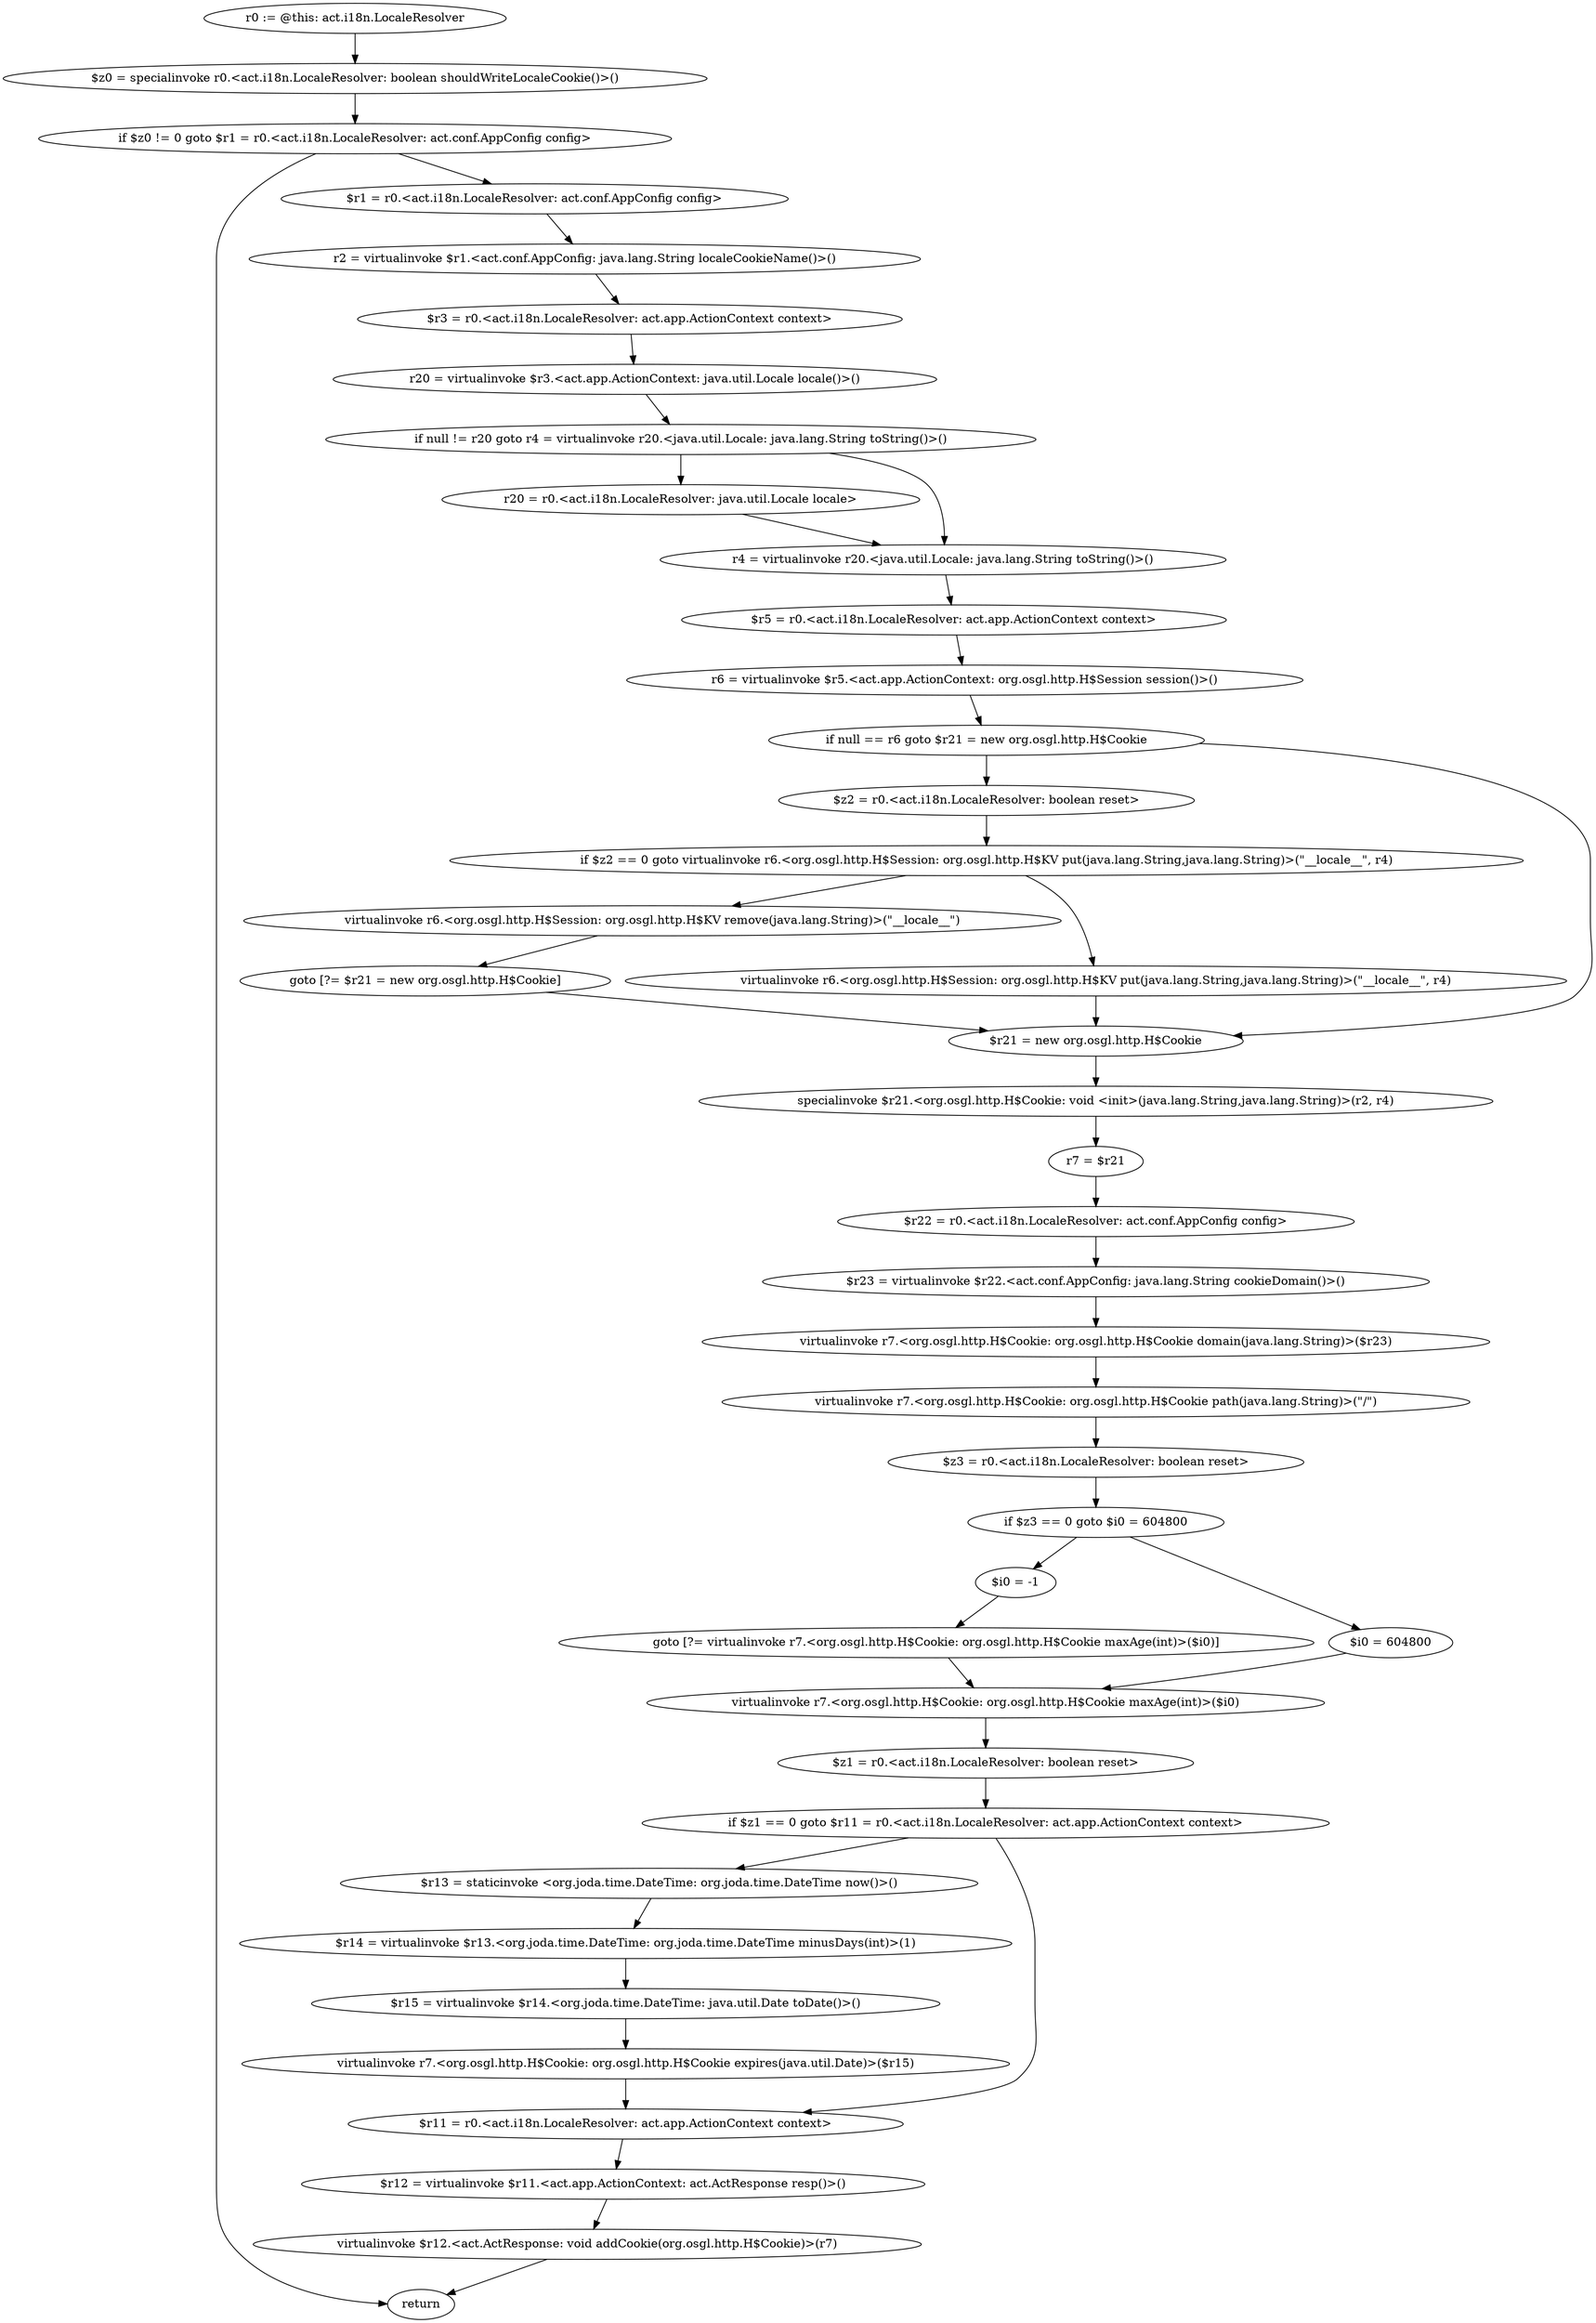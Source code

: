 digraph "unitGraph" {
    "r0 := @this: act.i18n.LocaleResolver"
    "$z0 = specialinvoke r0.<act.i18n.LocaleResolver: boolean shouldWriteLocaleCookie()>()"
    "if $z0 != 0 goto $r1 = r0.<act.i18n.LocaleResolver: act.conf.AppConfig config>"
    "return"
    "$r1 = r0.<act.i18n.LocaleResolver: act.conf.AppConfig config>"
    "r2 = virtualinvoke $r1.<act.conf.AppConfig: java.lang.String localeCookieName()>()"
    "$r3 = r0.<act.i18n.LocaleResolver: act.app.ActionContext context>"
    "r20 = virtualinvoke $r3.<act.app.ActionContext: java.util.Locale locale()>()"
    "if null != r20 goto r4 = virtualinvoke r20.<java.util.Locale: java.lang.String toString()>()"
    "r20 = r0.<act.i18n.LocaleResolver: java.util.Locale locale>"
    "r4 = virtualinvoke r20.<java.util.Locale: java.lang.String toString()>()"
    "$r5 = r0.<act.i18n.LocaleResolver: act.app.ActionContext context>"
    "r6 = virtualinvoke $r5.<act.app.ActionContext: org.osgl.http.H$Session session()>()"
    "if null == r6 goto $r21 = new org.osgl.http.H$Cookie"
    "$z2 = r0.<act.i18n.LocaleResolver: boolean reset>"
    "if $z2 == 0 goto virtualinvoke r6.<org.osgl.http.H$Session: org.osgl.http.H$KV put(java.lang.String,java.lang.String)>(\"__locale__\", r4)"
    "virtualinvoke r6.<org.osgl.http.H$Session: org.osgl.http.H$KV remove(java.lang.String)>(\"__locale__\")"
    "goto [?= $r21 = new org.osgl.http.H$Cookie]"
    "virtualinvoke r6.<org.osgl.http.H$Session: org.osgl.http.H$KV put(java.lang.String,java.lang.String)>(\"__locale__\", r4)"
    "$r21 = new org.osgl.http.H$Cookie"
    "specialinvoke $r21.<org.osgl.http.H$Cookie: void <init>(java.lang.String,java.lang.String)>(r2, r4)"
    "r7 = $r21"
    "$r22 = r0.<act.i18n.LocaleResolver: act.conf.AppConfig config>"
    "$r23 = virtualinvoke $r22.<act.conf.AppConfig: java.lang.String cookieDomain()>()"
    "virtualinvoke r7.<org.osgl.http.H$Cookie: org.osgl.http.H$Cookie domain(java.lang.String)>($r23)"
    "virtualinvoke r7.<org.osgl.http.H$Cookie: org.osgl.http.H$Cookie path(java.lang.String)>(\"/\")"
    "$z3 = r0.<act.i18n.LocaleResolver: boolean reset>"
    "if $z3 == 0 goto $i0 = 604800"
    "$i0 = -1"
    "goto [?= virtualinvoke r7.<org.osgl.http.H$Cookie: org.osgl.http.H$Cookie maxAge(int)>($i0)]"
    "$i0 = 604800"
    "virtualinvoke r7.<org.osgl.http.H$Cookie: org.osgl.http.H$Cookie maxAge(int)>($i0)"
    "$z1 = r0.<act.i18n.LocaleResolver: boolean reset>"
    "if $z1 == 0 goto $r11 = r0.<act.i18n.LocaleResolver: act.app.ActionContext context>"
    "$r13 = staticinvoke <org.joda.time.DateTime: org.joda.time.DateTime now()>()"
    "$r14 = virtualinvoke $r13.<org.joda.time.DateTime: org.joda.time.DateTime minusDays(int)>(1)"
    "$r15 = virtualinvoke $r14.<org.joda.time.DateTime: java.util.Date toDate()>()"
    "virtualinvoke r7.<org.osgl.http.H$Cookie: org.osgl.http.H$Cookie expires(java.util.Date)>($r15)"
    "$r11 = r0.<act.i18n.LocaleResolver: act.app.ActionContext context>"
    "$r12 = virtualinvoke $r11.<act.app.ActionContext: act.ActResponse resp()>()"
    "virtualinvoke $r12.<act.ActResponse: void addCookie(org.osgl.http.H$Cookie)>(r7)"
    "r0 := @this: act.i18n.LocaleResolver"->"$z0 = specialinvoke r0.<act.i18n.LocaleResolver: boolean shouldWriteLocaleCookie()>()";
    "$z0 = specialinvoke r0.<act.i18n.LocaleResolver: boolean shouldWriteLocaleCookie()>()"->"if $z0 != 0 goto $r1 = r0.<act.i18n.LocaleResolver: act.conf.AppConfig config>";
    "if $z0 != 0 goto $r1 = r0.<act.i18n.LocaleResolver: act.conf.AppConfig config>"->"return";
    "if $z0 != 0 goto $r1 = r0.<act.i18n.LocaleResolver: act.conf.AppConfig config>"->"$r1 = r0.<act.i18n.LocaleResolver: act.conf.AppConfig config>";
    "$r1 = r0.<act.i18n.LocaleResolver: act.conf.AppConfig config>"->"r2 = virtualinvoke $r1.<act.conf.AppConfig: java.lang.String localeCookieName()>()";
    "r2 = virtualinvoke $r1.<act.conf.AppConfig: java.lang.String localeCookieName()>()"->"$r3 = r0.<act.i18n.LocaleResolver: act.app.ActionContext context>";
    "$r3 = r0.<act.i18n.LocaleResolver: act.app.ActionContext context>"->"r20 = virtualinvoke $r3.<act.app.ActionContext: java.util.Locale locale()>()";
    "r20 = virtualinvoke $r3.<act.app.ActionContext: java.util.Locale locale()>()"->"if null != r20 goto r4 = virtualinvoke r20.<java.util.Locale: java.lang.String toString()>()";
    "if null != r20 goto r4 = virtualinvoke r20.<java.util.Locale: java.lang.String toString()>()"->"r20 = r0.<act.i18n.LocaleResolver: java.util.Locale locale>";
    "if null != r20 goto r4 = virtualinvoke r20.<java.util.Locale: java.lang.String toString()>()"->"r4 = virtualinvoke r20.<java.util.Locale: java.lang.String toString()>()";
    "r20 = r0.<act.i18n.LocaleResolver: java.util.Locale locale>"->"r4 = virtualinvoke r20.<java.util.Locale: java.lang.String toString()>()";
    "r4 = virtualinvoke r20.<java.util.Locale: java.lang.String toString()>()"->"$r5 = r0.<act.i18n.LocaleResolver: act.app.ActionContext context>";
    "$r5 = r0.<act.i18n.LocaleResolver: act.app.ActionContext context>"->"r6 = virtualinvoke $r5.<act.app.ActionContext: org.osgl.http.H$Session session()>()";
    "r6 = virtualinvoke $r5.<act.app.ActionContext: org.osgl.http.H$Session session()>()"->"if null == r6 goto $r21 = new org.osgl.http.H$Cookie";
    "if null == r6 goto $r21 = new org.osgl.http.H$Cookie"->"$z2 = r0.<act.i18n.LocaleResolver: boolean reset>";
    "if null == r6 goto $r21 = new org.osgl.http.H$Cookie"->"$r21 = new org.osgl.http.H$Cookie";
    "$z2 = r0.<act.i18n.LocaleResolver: boolean reset>"->"if $z2 == 0 goto virtualinvoke r6.<org.osgl.http.H$Session: org.osgl.http.H$KV put(java.lang.String,java.lang.String)>(\"__locale__\", r4)";
    "if $z2 == 0 goto virtualinvoke r6.<org.osgl.http.H$Session: org.osgl.http.H$KV put(java.lang.String,java.lang.String)>(\"__locale__\", r4)"->"virtualinvoke r6.<org.osgl.http.H$Session: org.osgl.http.H$KV remove(java.lang.String)>(\"__locale__\")";
    "if $z2 == 0 goto virtualinvoke r6.<org.osgl.http.H$Session: org.osgl.http.H$KV put(java.lang.String,java.lang.String)>(\"__locale__\", r4)"->"virtualinvoke r6.<org.osgl.http.H$Session: org.osgl.http.H$KV put(java.lang.String,java.lang.String)>(\"__locale__\", r4)";
    "virtualinvoke r6.<org.osgl.http.H$Session: org.osgl.http.H$KV remove(java.lang.String)>(\"__locale__\")"->"goto [?= $r21 = new org.osgl.http.H$Cookie]";
    "goto [?= $r21 = new org.osgl.http.H$Cookie]"->"$r21 = new org.osgl.http.H$Cookie";
    "virtualinvoke r6.<org.osgl.http.H$Session: org.osgl.http.H$KV put(java.lang.String,java.lang.String)>(\"__locale__\", r4)"->"$r21 = new org.osgl.http.H$Cookie";
    "$r21 = new org.osgl.http.H$Cookie"->"specialinvoke $r21.<org.osgl.http.H$Cookie: void <init>(java.lang.String,java.lang.String)>(r2, r4)";
    "specialinvoke $r21.<org.osgl.http.H$Cookie: void <init>(java.lang.String,java.lang.String)>(r2, r4)"->"r7 = $r21";
    "r7 = $r21"->"$r22 = r0.<act.i18n.LocaleResolver: act.conf.AppConfig config>";
    "$r22 = r0.<act.i18n.LocaleResolver: act.conf.AppConfig config>"->"$r23 = virtualinvoke $r22.<act.conf.AppConfig: java.lang.String cookieDomain()>()";
    "$r23 = virtualinvoke $r22.<act.conf.AppConfig: java.lang.String cookieDomain()>()"->"virtualinvoke r7.<org.osgl.http.H$Cookie: org.osgl.http.H$Cookie domain(java.lang.String)>($r23)";
    "virtualinvoke r7.<org.osgl.http.H$Cookie: org.osgl.http.H$Cookie domain(java.lang.String)>($r23)"->"virtualinvoke r7.<org.osgl.http.H$Cookie: org.osgl.http.H$Cookie path(java.lang.String)>(\"/\")";
    "virtualinvoke r7.<org.osgl.http.H$Cookie: org.osgl.http.H$Cookie path(java.lang.String)>(\"/\")"->"$z3 = r0.<act.i18n.LocaleResolver: boolean reset>";
    "$z3 = r0.<act.i18n.LocaleResolver: boolean reset>"->"if $z3 == 0 goto $i0 = 604800";
    "if $z3 == 0 goto $i0 = 604800"->"$i0 = -1";
    "if $z3 == 0 goto $i0 = 604800"->"$i0 = 604800";
    "$i0 = -1"->"goto [?= virtualinvoke r7.<org.osgl.http.H$Cookie: org.osgl.http.H$Cookie maxAge(int)>($i0)]";
    "goto [?= virtualinvoke r7.<org.osgl.http.H$Cookie: org.osgl.http.H$Cookie maxAge(int)>($i0)]"->"virtualinvoke r7.<org.osgl.http.H$Cookie: org.osgl.http.H$Cookie maxAge(int)>($i0)";
    "$i0 = 604800"->"virtualinvoke r7.<org.osgl.http.H$Cookie: org.osgl.http.H$Cookie maxAge(int)>($i0)";
    "virtualinvoke r7.<org.osgl.http.H$Cookie: org.osgl.http.H$Cookie maxAge(int)>($i0)"->"$z1 = r0.<act.i18n.LocaleResolver: boolean reset>";
    "$z1 = r0.<act.i18n.LocaleResolver: boolean reset>"->"if $z1 == 0 goto $r11 = r0.<act.i18n.LocaleResolver: act.app.ActionContext context>";
    "if $z1 == 0 goto $r11 = r0.<act.i18n.LocaleResolver: act.app.ActionContext context>"->"$r13 = staticinvoke <org.joda.time.DateTime: org.joda.time.DateTime now()>()";
    "if $z1 == 0 goto $r11 = r0.<act.i18n.LocaleResolver: act.app.ActionContext context>"->"$r11 = r0.<act.i18n.LocaleResolver: act.app.ActionContext context>";
    "$r13 = staticinvoke <org.joda.time.DateTime: org.joda.time.DateTime now()>()"->"$r14 = virtualinvoke $r13.<org.joda.time.DateTime: org.joda.time.DateTime minusDays(int)>(1)";
    "$r14 = virtualinvoke $r13.<org.joda.time.DateTime: org.joda.time.DateTime minusDays(int)>(1)"->"$r15 = virtualinvoke $r14.<org.joda.time.DateTime: java.util.Date toDate()>()";
    "$r15 = virtualinvoke $r14.<org.joda.time.DateTime: java.util.Date toDate()>()"->"virtualinvoke r7.<org.osgl.http.H$Cookie: org.osgl.http.H$Cookie expires(java.util.Date)>($r15)";
    "virtualinvoke r7.<org.osgl.http.H$Cookie: org.osgl.http.H$Cookie expires(java.util.Date)>($r15)"->"$r11 = r0.<act.i18n.LocaleResolver: act.app.ActionContext context>";
    "$r11 = r0.<act.i18n.LocaleResolver: act.app.ActionContext context>"->"$r12 = virtualinvoke $r11.<act.app.ActionContext: act.ActResponse resp()>()";
    "$r12 = virtualinvoke $r11.<act.app.ActionContext: act.ActResponse resp()>()"->"virtualinvoke $r12.<act.ActResponse: void addCookie(org.osgl.http.H$Cookie)>(r7)";
    "virtualinvoke $r12.<act.ActResponse: void addCookie(org.osgl.http.H$Cookie)>(r7)"->"return";
}

